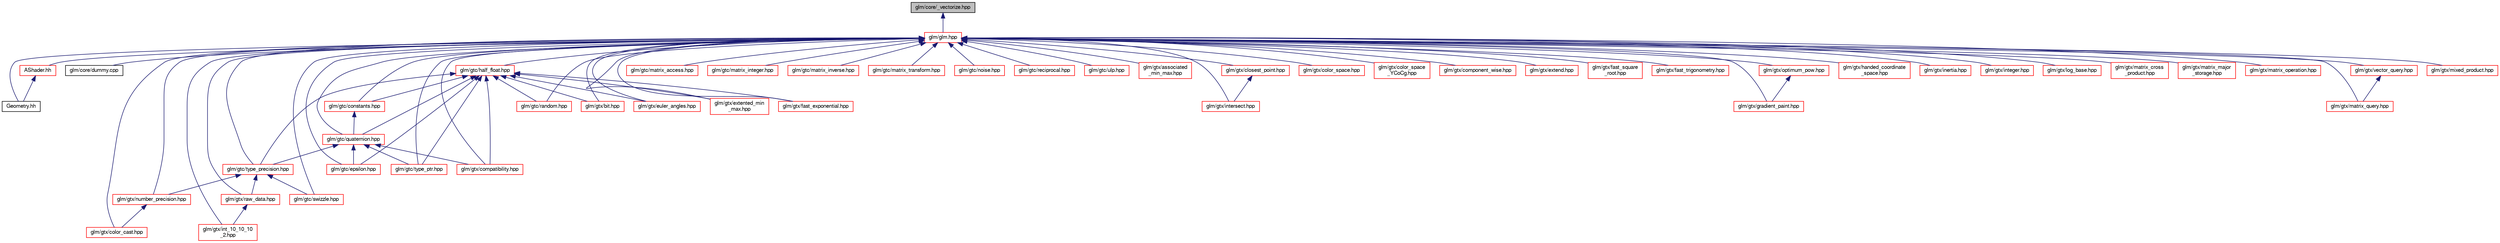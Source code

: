 digraph "glm/core/_vectorize.hpp"
{
  edge [fontname="FreeSans",fontsize="10",labelfontname="FreeSans",labelfontsize="10"];
  node [fontname="FreeSans",fontsize="10",shape=record];
  Node1 [label="glm/core/_vectorize.hpp",height=0.2,width=0.4,color="black", fillcolor="grey75", style="filled" fontcolor="black"];
  Node1 -> Node2 [dir="back",color="midnightblue",fontsize="10",style="solid",fontname="FreeSans"];
  Node2 [label="glm/glm.hpp",height=0.2,width=0.4,color="red", fillcolor="white", style="filled",URL="$da/d21/glm_8hpp.html"];
  Node2 -> Node3 [dir="back",color="midnightblue",fontsize="10",style="solid",fontname="FreeSans"];
  Node3 [label="AShader.hh",height=0.2,width=0.4,color="red", fillcolor="white", style="filled",URL="$db/dd6/_a_shader_8hh.html"];
  Node3 -> Node4 [dir="back",color="midnightblue",fontsize="10",style="solid",fontname="FreeSans"];
  Node4 [label="Geometry.hh",height=0.2,width=0.4,color="black", fillcolor="white", style="filled",URL="$df/d17/_geometry_8hh.html"];
  Node2 -> Node4 [dir="back",color="midnightblue",fontsize="10",style="solid",fontname="FreeSans"];
  Node2 -> Node5 [dir="back",color="midnightblue",fontsize="10",style="solid",fontname="FreeSans"];
  Node5 [label="glm/core/dummy.cpp",height=0.2,width=0.4,color="black", fillcolor="white", style="filled",URL="$d4/d05/dummy_8cpp.html"];
  Node2 -> Node6 [dir="back",color="midnightblue",fontsize="10",style="solid",fontname="FreeSans"];
  Node6 [label="glm/gtc/constants.hpp",height=0.2,width=0.4,color="red", fillcolor="white", style="filled",URL="$d7/de3/gtc_2constants_8hpp.html"];
  Node6 -> Node7 [dir="back",color="midnightblue",fontsize="10",style="solid",fontname="FreeSans"];
  Node7 [label="glm/gtc/quaternion.hpp",height=0.2,width=0.4,color="red", fillcolor="white", style="filled",URL="$df/d26/gtc_2quaternion_8hpp.html"];
  Node7 -> Node8 [dir="back",color="midnightblue",fontsize="10",style="solid",fontname="FreeSans"];
  Node8 [label="glm/gtc/epsilon.hpp",height=0.2,width=0.4,color="red", fillcolor="white", style="filled",URL="$d6/d47/gtc_2epsilon_8hpp.html"];
  Node7 -> Node9 [dir="back",color="midnightblue",fontsize="10",style="solid",fontname="FreeSans"];
  Node9 [label="glm/gtc/type_precision.hpp",height=0.2,width=0.4,color="red", fillcolor="white", style="filled",URL="$db/d7b/type__precision_8hpp.html"];
  Node9 -> Node10 [dir="back",color="midnightblue",fontsize="10",style="solid",fontname="FreeSans"];
  Node10 [label="glm/gtc/swizzle.hpp",height=0.2,width=0.4,color="red", fillcolor="white", style="filled",URL="$dc/d47/swizzle_8hpp.html"];
  Node9 -> Node11 [dir="back",color="midnightblue",fontsize="10",style="solid",fontname="FreeSans"];
  Node11 [label="glm/gtx/number_precision.hpp",height=0.2,width=0.4,color="red", fillcolor="white", style="filled",URL="$d6/d65/number__precision_8hpp.html"];
  Node11 -> Node12 [dir="back",color="midnightblue",fontsize="10",style="solid",fontname="FreeSans"];
  Node12 [label="glm/gtx/color_cast.hpp",height=0.2,width=0.4,color="red", fillcolor="white", style="filled",URL="$d1/db5/color__cast_8hpp.html"];
  Node9 -> Node13 [dir="back",color="midnightblue",fontsize="10",style="solid",fontname="FreeSans"];
  Node13 [label="glm/gtx/raw_data.hpp",height=0.2,width=0.4,color="red", fillcolor="white", style="filled",URL="$d8/db3/raw__data_8hpp.html"];
  Node13 -> Node14 [dir="back",color="midnightblue",fontsize="10",style="solid",fontname="FreeSans"];
  Node14 [label="glm/gtx/int_10_10_10\l_2.hpp",height=0.2,width=0.4,color="red", fillcolor="white", style="filled",URL="$db/d10/int__10__10__10__2_8hpp.html"];
  Node7 -> Node15 [dir="back",color="midnightblue",fontsize="10",style="solid",fontname="FreeSans"];
  Node15 [label="glm/gtc/type_ptr.hpp",height=0.2,width=0.4,color="red", fillcolor="white", style="filled",URL="$d9/d94/type__ptr_8hpp.html"];
  Node7 -> Node16 [dir="back",color="midnightblue",fontsize="10",style="solid",fontname="FreeSans"];
  Node16 [label="glm/gtx/compatibility.hpp",height=0.2,width=0.4,color="red", fillcolor="white", style="filled",URL="$dd/d80/compatibility_8hpp.html"];
  Node2 -> Node17 [dir="back",color="midnightblue",fontsize="10",style="solid",fontname="FreeSans"];
  Node17 [label="glm/gtc/half_float.hpp",height=0.2,width=0.4,color="red", fillcolor="white", style="filled",URL="$d4/dbb/half__float_8hpp.html"];
  Node17 -> Node6 [dir="back",color="midnightblue",fontsize="10",style="solid",fontname="FreeSans"];
  Node17 -> Node8 [dir="back",color="midnightblue",fontsize="10",style="solid",fontname="FreeSans"];
  Node17 -> Node7 [dir="back",color="midnightblue",fontsize="10",style="solid",fontname="FreeSans"];
  Node17 -> Node18 [dir="back",color="midnightblue",fontsize="10",style="solid",fontname="FreeSans"];
  Node18 [label="glm/gtc/random.hpp",height=0.2,width=0.4,color="red", fillcolor="white", style="filled",URL="$db/dec/gtc_2random_8hpp.html"];
  Node17 -> Node9 [dir="back",color="midnightblue",fontsize="10",style="solid",fontname="FreeSans"];
  Node17 -> Node15 [dir="back",color="midnightblue",fontsize="10",style="solid",fontname="FreeSans"];
  Node17 -> Node19 [dir="back",color="midnightblue",fontsize="10",style="solid",fontname="FreeSans"];
  Node19 [label="glm/gtx/bit.hpp",height=0.2,width=0.4,color="red", fillcolor="white", style="filled",URL="$d3/d51/bit_8hpp.html"];
  Node17 -> Node16 [dir="back",color="midnightblue",fontsize="10",style="solid",fontname="FreeSans"];
  Node17 -> Node20 [dir="back",color="midnightblue",fontsize="10",style="solid",fontname="FreeSans"];
  Node20 [label="glm/gtx/euler_angles.hpp",height=0.2,width=0.4,color="red", fillcolor="white", style="filled",URL="$d0/dd4/euler__angles_8hpp.html"];
  Node17 -> Node21 [dir="back",color="midnightblue",fontsize="10",style="solid",fontname="FreeSans"];
  Node21 [label="glm/gtx/extented_min\l_max.hpp",height=0.2,width=0.4,color="red", fillcolor="white", style="filled",URL="$d6/d72/extented__min__max_8hpp.html"];
  Node17 -> Node22 [dir="back",color="midnightblue",fontsize="10",style="solid",fontname="FreeSans"];
  Node22 [label="glm/gtx/fast_exponential.hpp",height=0.2,width=0.4,color="red", fillcolor="white", style="filled",URL="$d1/d2c/fast__exponential_8hpp.html"];
  Node2 -> Node8 [dir="back",color="midnightblue",fontsize="10",style="solid",fontname="FreeSans"];
  Node2 -> Node7 [dir="back",color="midnightblue",fontsize="10",style="solid",fontname="FreeSans"];
  Node2 -> Node23 [dir="back",color="midnightblue",fontsize="10",style="solid",fontname="FreeSans"];
  Node23 [label="glm/gtc/matrix_access.hpp",height=0.2,width=0.4,color="red", fillcolor="white", style="filled",URL="$de/dd6/matrix__access_8hpp.html"];
  Node2 -> Node24 [dir="back",color="midnightblue",fontsize="10",style="solid",fontname="FreeSans"];
  Node24 [label="glm/gtc/matrix_integer.hpp",height=0.2,width=0.4,color="red", fillcolor="white", style="filled",URL="$d9/db3/matrix__integer_8hpp.html"];
  Node2 -> Node25 [dir="back",color="midnightblue",fontsize="10",style="solid",fontname="FreeSans"];
  Node25 [label="glm/gtc/matrix_inverse.hpp",height=0.2,width=0.4,color="red", fillcolor="white", style="filled",URL="$d4/d82/matrix__inverse_8hpp.html"];
  Node2 -> Node26 [dir="back",color="midnightblue",fontsize="10",style="solid",fontname="FreeSans"];
  Node26 [label="glm/gtc/matrix_transform.hpp",height=0.2,width=0.4,color="red", fillcolor="white", style="filled",URL="$d3/d3f/matrix__transform_8hpp.html"];
  Node2 -> Node27 [dir="back",color="midnightblue",fontsize="10",style="solid",fontname="FreeSans"];
  Node27 [label="glm/gtc/noise.hpp",height=0.2,width=0.4,color="red", fillcolor="white", style="filled",URL="$dd/dd2/gtc_2noise_8hpp.html"];
  Node2 -> Node18 [dir="back",color="midnightblue",fontsize="10",style="solid",fontname="FreeSans"];
  Node2 -> Node28 [dir="back",color="midnightblue",fontsize="10",style="solid",fontname="FreeSans"];
  Node28 [label="glm/gtc/reciprocal.hpp",height=0.2,width=0.4,color="red", fillcolor="white", style="filled",URL="$d7/d19/gtc_2reciprocal_8hpp.html"];
  Node2 -> Node10 [dir="back",color="midnightblue",fontsize="10",style="solid",fontname="FreeSans"];
  Node2 -> Node9 [dir="back",color="midnightblue",fontsize="10",style="solid",fontname="FreeSans"];
  Node2 -> Node15 [dir="back",color="midnightblue",fontsize="10",style="solid",fontname="FreeSans"];
  Node2 -> Node29 [dir="back",color="midnightblue",fontsize="10",style="solid",fontname="FreeSans"];
  Node29 [label="glm/gtc/ulp.hpp",height=0.2,width=0.4,color="red", fillcolor="white", style="filled",URL="$dd/dfa/gtc_2ulp_8hpp.html"];
  Node2 -> Node30 [dir="back",color="midnightblue",fontsize="10",style="solid",fontname="FreeSans"];
  Node30 [label="glm/gtx/associated\l_min_max.hpp",height=0.2,width=0.4,color="red", fillcolor="white", style="filled",URL="$d0/d32/associated__min__max_8hpp.html"];
  Node2 -> Node19 [dir="back",color="midnightblue",fontsize="10",style="solid",fontname="FreeSans"];
  Node2 -> Node31 [dir="back",color="midnightblue",fontsize="10",style="solid",fontname="FreeSans"];
  Node31 [label="glm/gtx/closest_point.hpp",height=0.2,width=0.4,color="red", fillcolor="white", style="filled",URL="$d1/d31/closest__point_8hpp.html"];
  Node31 -> Node32 [dir="back",color="midnightblue",fontsize="10",style="solid",fontname="FreeSans"];
  Node32 [label="glm/gtx/intersect.hpp",height=0.2,width=0.4,color="red", fillcolor="white", style="filled",URL="$d7/d8f/intersect_8hpp.html"];
  Node2 -> Node12 [dir="back",color="midnightblue",fontsize="10",style="solid",fontname="FreeSans"];
  Node2 -> Node11 [dir="back",color="midnightblue",fontsize="10",style="solid",fontname="FreeSans"];
  Node2 -> Node33 [dir="back",color="midnightblue",fontsize="10",style="solid",fontname="FreeSans"];
  Node33 [label="glm/gtx/color_space.hpp",height=0.2,width=0.4,color="red", fillcolor="white", style="filled",URL="$d8/d7c/color__space_8hpp.html"];
  Node2 -> Node34 [dir="back",color="midnightblue",fontsize="10",style="solid",fontname="FreeSans"];
  Node34 [label="glm/gtx/color_space\l_YCoCg.hpp",height=0.2,width=0.4,color="red", fillcolor="white", style="filled",URL="$df/d5b/color__space___y_co_cg_8hpp.html"];
  Node2 -> Node16 [dir="back",color="midnightblue",fontsize="10",style="solid",fontname="FreeSans"];
  Node2 -> Node35 [dir="back",color="midnightblue",fontsize="10",style="solid",fontname="FreeSans"];
  Node35 [label="glm/gtx/component_wise.hpp",height=0.2,width=0.4,color="red", fillcolor="white", style="filled",URL="$d0/d5a/component__wise_8hpp.html"];
  Node2 -> Node20 [dir="back",color="midnightblue",fontsize="10",style="solid",fontname="FreeSans"];
  Node2 -> Node36 [dir="back",color="midnightblue",fontsize="10",style="solid",fontname="FreeSans"];
  Node36 [label="glm/gtx/extend.hpp",height=0.2,width=0.4,color="red", fillcolor="white", style="filled",URL="$d2/d11/extend_8hpp.html"];
  Node2 -> Node21 [dir="back",color="midnightblue",fontsize="10",style="solid",fontname="FreeSans"];
  Node2 -> Node22 [dir="back",color="midnightblue",fontsize="10",style="solid",fontname="FreeSans"];
  Node2 -> Node37 [dir="back",color="midnightblue",fontsize="10",style="solid",fontname="FreeSans"];
  Node37 [label="glm/gtx/fast_square\l_root.hpp",height=0.2,width=0.4,color="red", fillcolor="white", style="filled",URL="$dd/d32/fast__square__root_8hpp.html"];
  Node2 -> Node38 [dir="back",color="midnightblue",fontsize="10",style="solid",fontname="FreeSans"];
  Node38 [label="glm/gtx/fast_trigonometry.hpp",height=0.2,width=0.4,color="red", fillcolor="white", style="filled",URL="$de/d8f/fast__trigonometry_8hpp.html"];
  Node2 -> Node39 [dir="back",color="midnightblue",fontsize="10",style="solid",fontname="FreeSans"];
  Node39 [label="glm/gtx/gradient_paint.hpp",height=0.2,width=0.4,color="red", fillcolor="white", style="filled",URL="$dd/de9/gradient__paint_8hpp.html"];
  Node2 -> Node40 [dir="back",color="midnightblue",fontsize="10",style="solid",fontname="FreeSans"];
  Node40 [label="glm/gtx/optimum_pow.hpp",height=0.2,width=0.4,color="red", fillcolor="white", style="filled",URL="$df/d49/optimum__pow_8hpp.html"];
  Node40 -> Node39 [dir="back",color="midnightblue",fontsize="10",style="solid",fontname="FreeSans"];
  Node2 -> Node41 [dir="back",color="midnightblue",fontsize="10",style="solid",fontname="FreeSans"];
  Node41 [label="glm/gtx/handed_coordinate\l_space.hpp",height=0.2,width=0.4,color="red", fillcolor="white", style="filled",URL="$da/d0f/handed__coordinate__space_8hpp.html"];
  Node2 -> Node42 [dir="back",color="midnightblue",fontsize="10",style="solid",fontname="FreeSans"];
  Node42 [label="glm/gtx/inertia.hpp",height=0.2,width=0.4,color="red", fillcolor="white", style="filled",URL="$d7/dd5/inertia_8hpp.html"];
  Node2 -> Node14 [dir="back",color="midnightblue",fontsize="10",style="solid",fontname="FreeSans"];
  Node2 -> Node13 [dir="back",color="midnightblue",fontsize="10",style="solid",fontname="FreeSans"];
  Node2 -> Node43 [dir="back",color="midnightblue",fontsize="10",style="solid",fontname="FreeSans"];
  Node43 [label="glm/gtx/integer.hpp",height=0.2,width=0.4,color="red", fillcolor="white", style="filled",URL="$d0/dad/integer_8hpp.html"];
  Node2 -> Node32 [dir="back",color="midnightblue",fontsize="10",style="solid",fontname="FreeSans"];
  Node2 -> Node44 [dir="back",color="midnightblue",fontsize="10",style="solid",fontname="FreeSans"];
  Node44 [label="glm/gtx/log_base.hpp",height=0.2,width=0.4,color="red", fillcolor="white", style="filled",URL="$d0/d7a/log__base_8hpp.html"];
  Node2 -> Node45 [dir="back",color="midnightblue",fontsize="10",style="solid",fontname="FreeSans"];
  Node45 [label="glm/gtx/matrix_cross\l_product.hpp",height=0.2,width=0.4,color="red", fillcolor="white", style="filled",URL="$dc/d19/matrix__cross__product_8hpp.html"];
  Node2 -> Node46 [dir="back",color="midnightblue",fontsize="10",style="solid",fontname="FreeSans"];
  Node46 [label="glm/gtx/matrix_major\l_storage.hpp",height=0.2,width=0.4,color="red", fillcolor="white", style="filled",URL="$d9/dda/matrix__major__storage_8hpp.html"];
  Node2 -> Node47 [dir="back",color="midnightblue",fontsize="10",style="solid",fontname="FreeSans"];
  Node47 [label="glm/gtx/matrix_operation.hpp",height=0.2,width=0.4,color="red", fillcolor="white", style="filled",URL="$d8/d77/matrix__operation_8hpp.html"];
  Node2 -> Node48 [dir="back",color="midnightblue",fontsize="10",style="solid",fontname="FreeSans"];
  Node48 [label="glm/gtx/matrix_query.hpp",height=0.2,width=0.4,color="red", fillcolor="white", style="filled",URL="$dd/d17/matrix__query_8hpp.html"];
  Node2 -> Node49 [dir="back",color="midnightblue",fontsize="10",style="solid",fontname="FreeSans"];
  Node49 [label="glm/gtx/vector_query.hpp",height=0.2,width=0.4,color="red", fillcolor="white", style="filled",URL="$d9/da2/vector__query_8hpp.html"];
  Node49 -> Node48 [dir="back",color="midnightblue",fontsize="10",style="solid",fontname="FreeSans"];
  Node2 -> Node50 [dir="back",color="midnightblue",fontsize="10",style="solid",fontname="FreeSans"];
  Node50 [label="glm/gtx/mixed_product.hpp",height=0.2,width=0.4,color="red", fillcolor="white", style="filled",URL="$dc/db9/mixed__product_8hpp.html"];
}
